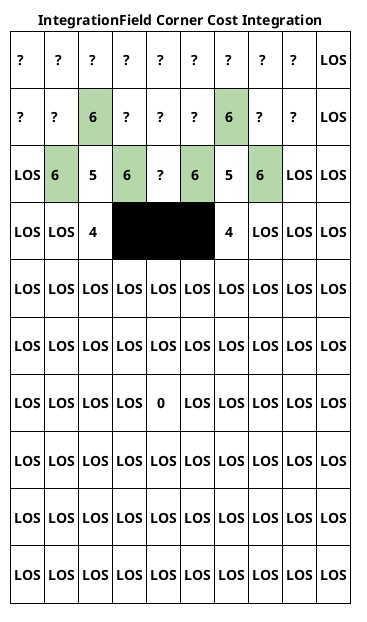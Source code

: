 @startuml int_field_cost_prop2

title
IntegrationField Corner Cost Integration
|\n  ?  \n|\n   ?   \n|\n   ?   \n|\n   ?   \n|\n   ?   \n|\n   ?   \n|\n   ?   \n|\n   ?   \n|\n  ?  \n|\n LOS \n|
|\n  ?  \n|\n  ?  \n|<#b6d7a8>\n   6   \n|\n   ?   \n|\n   ?   \n|\n   ?   \n|<#b6d7a8>\n   6   \n|\n  ?  \n|\n  ?  \n|\n LOS \n|
|\n LOS \n|<#b6d7a8>\n  6  \n|\n   5   \n|<#b6d7a8>\n   6   \n|\n   ?   \n|<#b6d7a8>\n   6   \n|\n   5   \n|<#b6d7a8>\n  6  \n|\n LOS \n|\n LOS \n|
|\n LOS \n|\n LOS \n|\n   4   \n|<#000000>\n   X   \n|<#000000>\n   X   \n|<#000000>\n   X   \n|\n   4   \n|\n LOS \n|\n LOS \n|\n LOS \n|
|\n LOS \n|\n LOS \n|\n LOS \n|\n LOS \n|\n LOS \n|\n LOS \n|\n LOS \n|\n LOS \n|\n LOS \n|\n LOS \n|
|\n LOS \n|\n LOS \n|\n LOS \n|\n LOS \n|\n LOS \n|\n LOS \n|\n LOS \n|\n LOS \n|\n LOS \n|\n LOS \n|
|\n LOS \n|\n LOS \n|\n LOS \n|\n LOS \n|\n   0   \n|\n LOS \n|\n LOS \n|\n LOS \n|\n LOS \n|\n LOS \n|
|\n LOS \n|\n LOS \n|\n LOS \n|\n LOS \n|\n LOS \n|\n LOS \n|\n LOS \n|\n LOS \n|\n LOS \n|\n LOS \n|
|\n LOS \n|\n LOS \n|\n LOS \n|\n LOS \n|\n LOS \n|\n LOS \n|\n LOS \n|\n LOS \n|\n LOS \n|\n LOS \n|
|\n LOS \n|\n LOS \n|\n LOS \n|\n LOS \n|\n LOS \n|\n LOS \n|\n LOS \n|\n LOS \n|\n LOS \n|\n LOS \n|
end title

@enduml
